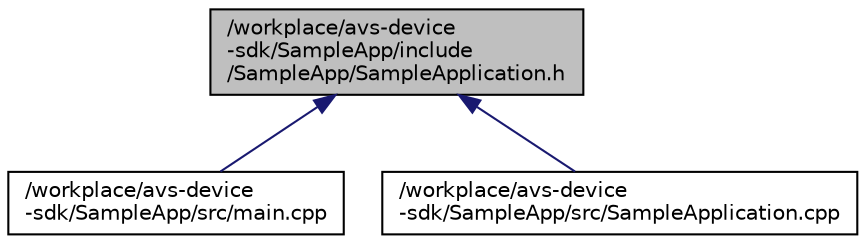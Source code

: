 digraph "/workplace/avs-device-sdk/SampleApp/include/SampleApp/SampleApplication.h"
{
  edge [fontname="Helvetica",fontsize="10",labelfontname="Helvetica",labelfontsize="10"];
  node [fontname="Helvetica",fontsize="10",shape=record];
  Node455 [label="/workplace/avs-device\l-sdk/SampleApp/include\l/SampleApp/SampleApplication.h",height=0.2,width=0.4,color="black", fillcolor="grey75", style="filled", fontcolor="black"];
  Node455 -> Node456 [dir="back",color="midnightblue",fontsize="10",style="solid",fontname="Helvetica"];
  Node456 [label="/workplace/avs-device\l-sdk/SampleApp/src/main.cpp",height=0.2,width=0.4,color="black", fillcolor="white", style="filled",URL="$main_8cpp.html"];
  Node455 -> Node457 [dir="back",color="midnightblue",fontsize="10",style="solid",fontname="Helvetica"];
  Node457 [label="/workplace/avs-device\l-sdk/SampleApp/src/SampleApplication.cpp",height=0.2,width=0.4,color="black", fillcolor="white", style="filled",URL="$_sample_application_8cpp.html"];
}
